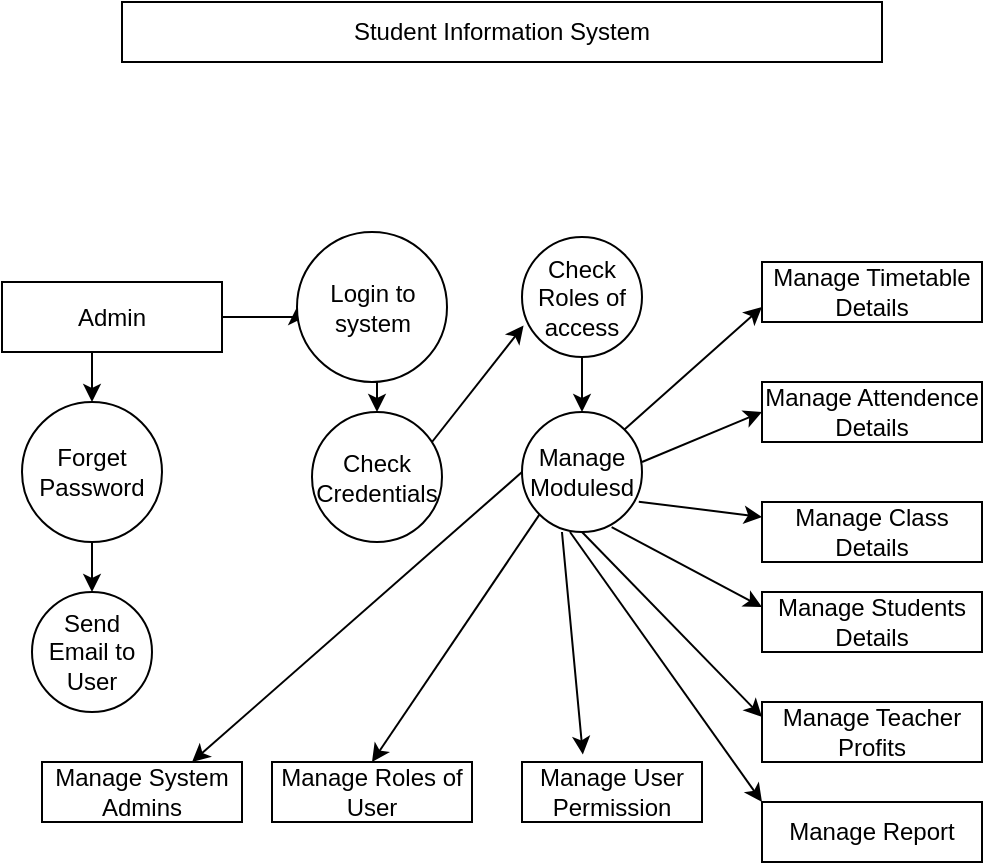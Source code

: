 <mxfile version="28.1.1">
  <diagram name="Page-1" id="6Of7TnZSyuCQcSVnuHFO">
    <mxGraphModel dx="600" dy="362" grid="1" gridSize="10" guides="1" tooltips="1" connect="1" arrows="1" fold="1" page="1" pageScale="1" pageWidth="850" pageHeight="1100" math="0" shadow="0">
      <root>
        <mxCell id="0" />
        <mxCell id="1" parent="0" />
        <mxCell id="G8jOpBJ_9UB5INHxb9fo-1" value="Student Information System" style="rounded=0;whiteSpace=wrap;html=1;" vertex="1" parent="1">
          <mxGeometry x="80" y="10" width="380" height="30" as="geometry" />
        </mxCell>
        <mxCell id="G8jOpBJ_9UB5INHxb9fo-50" style="edgeStyle=orthogonalEdgeStyle;rounded=0;orthogonalLoop=1;jettySize=auto;html=1;entryX=0.5;entryY=0;entryDx=0;entryDy=0;" edge="1" parent="1" target="G8jOpBJ_9UB5INHxb9fo-22">
          <mxGeometry relative="1" as="geometry">
            <mxPoint x="60" y="180" as="sourcePoint" />
          </mxGeometry>
        </mxCell>
        <mxCell id="G8jOpBJ_9UB5INHxb9fo-51" style="edgeStyle=orthogonalEdgeStyle;rounded=0;orthogonalLoop=1;jettySize=auto;html=1;exitX=0.25;exitY=0;exitDx=0;exitDy=0;" edge="1" parent="1" source="G8jOpBJ_9UB5INHxb9fo-2">
          <mxGeometry relative="1" as="geometry">
            <mxPoint x="48" y="150" as="targetPoint" />
          </mxGeometry>
        </mxCell>
        <mxCell id="G8jOpBJ_9UB5INHxb9fo-57" style="edgeStyle=orthogonalEdgeStyle;rounded=0;orthogonalLoop=1;jettySize=auto;html=1;exitX=1;exitY=0.5;exitDx=0;exitDy=0;entryX=0;entryY=0.5;entryDx=0;entryDy=0;" edge="1" parent="1" source="G8jOpBJ_9UB5INHxb9fo-2" target="G8jOpBJ_9UB5INHxb9fo-3">
          <mxGeometry relative="1" as="geometry" />
        </mxCell>
        <mxCell id="G8jOpBJ_9UB5INHxb9fo-2" value="Admin" style="rounded=0;whiteSpace=wrap;html=1;" vertex="1" parent="1">
          <mxGeometry x="20" y="150" width="110" height="35" as="geometry" />
        </mxCell>
        <mxCell id="G8jOpBJ_9UB5INHxb9fo-48" style="edgeStyle=orthogonalEdgeStyle;rounded=0;orthogonalLoop=1;jettySize=auto;html=1;exitX=0.5;exitY=1;exitDx=0;exitDy=0;entryX=0.5;entryY=0;entryDx=0;entryDy=0;" edge="1" parent="1" source="G8jOpBJ_9UB5INHxb9fo-3" target="G8jOpBJ_9UB5INHxb9fo-47">
          <mxGeometry relative="1" as="geometry" />
        </mxCell>
        <mxCell id="G8jOpBJ_9UB5INHxb9fo-3" value="Login to system" style="ellipse;whiteSpace=wrap;html=1;aspect=fixed;" vertex="1" parent="1">
          <mxGeometry x="167.5" y="125" width="75" height="75" as="geometry" />
        </mxCell>
        <mxCell id="G8jOpBJ_9UB5INHxb9fo-65" style="edgeStyle=orthogonalEdgeStyle;rounded=0;orthogonalLoop=1;jettySize=auto;html=1;exitX=0.5;exitY=1;exitDx=0;exitDy=0;entryX=0.5;entryY=0;entryDx=0;entryDy=0;" edge="1" parent="1" source="G8jOpBJ_9UB5INHxb9fo-7" target="G8jOpBJ_9UB5INHxb9fo-16">
          <mxGeometry relative="1" as="geometry" />
        </mxCell>
        <mxCell id="G8jOpBJ_9UB5INHxb9fo-7" value="Check Roles of access" style="ellipse;whiteSpace=wrap;html=1;aspect=fixed;" vertex="1" parent="1">
          <mxGeometry x="280" y="127.5" width="60" height="60" as="geometry" />
        </mxCell>
        <mxCell id="G8jOpBJ_9UB5INHxb9fo-8" value="Manage Timetable Details" style="rounded=0;whiteSpace=wrap;html=1;" vertex="1" parent="1">
          <mxGeometry x="400" y="140" width="110" height="30" as="geometry" />
        </mxCell>
        <mxCell id="G8jOpBJ_9UB5INHxb9fo-9" value="Manage Attendence Details" style="rounded=0;whiteSpace=wrap;html=1;" vertex="1" parent="1">
          <mxGeometry x="400" y="200" width="110" height="30" as="geometry" />
        </mxCell>
        <mxCell id="G8jOpBJ_9UB5INHxb9fo-10" value="Manage Class Details" style="rounded=0;whiteSpace=wrap;html=1;" vertex="1" parent="1">
          <mxGeometry x="400" y="260" width="110" height="30" as="geometry" />
        </mxCell>
        <mxCell id="G8jOpBJ_9UB5INHxb9fo-12" style="edgeStyle=orthogonalEdgeStyle;rounded=0;orthogonalLoop=1;jettySize=auto;html=1;" edge="1" parent="1">
          <mxGeometry relative="1" as="geometry">
            <mxPoint x="510" y="350" as="targetPoint" />
            <mxPoint x="510" y="350" as="sourcePoint" />
          </mxGeometry>
        </mxCell>
        <mxCell id="G8jOpBJ_9UB5INHxb9fo-11" value="Manage Students Details" style="rounded=0;whiteSpace=wrap;html=1;" vertex="1" parent="1">
          <mxGeometry x="400" y="305" width="110" height="30" as="geometry" />
        </mxCell>
        <mxCell id="G8jOpBJ_9UB5INHxb9fo-13" value="Manage Teacher Profits" style="rounded=0;whiteSpace=wrap;html=1;" vertex="1" parent="1">
          <mxGeometry x="400" y="360" width="110" height="30" as="geometry" />
        </mxCell>
        <mxCell id="G8jOpBJ_9UB5INHxb9fo-16" value="Manage Modulesd" style="ellipse;whiteSpace=wrap;html=1;aspect=fixed;" vertex="1" parent="1">
          <mxGeometry x="280" y="215" width="60" height="60" as="geometry" />
        </mxCell>
        <mxCell id="G8jOpBJ_9UB5INHxb9fo-36" style="edgeStyle=orthogonalEdgeStyle;rounded=0;orthogonalLoop=1;jettySize=auto;html=1;exitX=0.5;exitY=1;exitDx=0;exitDy=0;entryX=0;entryY=0.5;entryDx=0;entryDy=0;" edge="1" parent="1" source="G8jOpBJ_9UB5INHxb9fo-22" target="G8jOpBJ_9UB5INHxb9fo-23">
          <mxGeometry relative="1" as="geometry" />
        </mxCell>
        <mxCell id="G8jOpBJ_9UB5INHxb9fo-22" value="Forget Password" style="ellipse;whiteSpace=wrap;html=1;aspect=fixed;" vertex="1" parent="1">
          <mxGeometry x="30" y="210" width="70" height="70" as="geometry" />
        </mxCell>
        <mxCell id="G8jOpBJ_9UB5INHxb9fo-23" value="Send Email to User" style="ellipse;whiteSpace=wrap;html=1;aspect=fixed;direction=south;" vertex="1" parent="1">
          <mxGeometry x="35" y="305" width="60" height="60" as="geometry" />
        </mxCell>
        <mxCell id="G8jOpBJ_9UB5INHxb9fo-24" value="Manage System Admins" style="rounded=0;whiteSpace=wrap;html=1;" vertex="1" parent="1">
          <mxGeometry x="40" y="390" width="100" height="30" as="geometry" />
        </mxCell>
        <mxCell id="G8jOpBJ_9UB5INHxb9fo-25" value="Manage Roles of User" style="rounded=0;whiteSpace=wrap;html=1;" vertex="1" parent="1">
          <mxGeometry x="155" y="390" width="100" height="30" as="geometry" />
        </mxCell>
        <mxCell id="G8jOpBJ_9UB5INHxb9fo-26" value="Manage User Permission" style="rounded=0;whiteSpace=wrap;html=1;" vertex="1" parent="1">
          <mxGeometry x="280" y="390" width="90" height="30" as="geometry" />
        </mxCell>
        <mxCell id="G8jOpBJ_9UB5INHxb9fo-47" value="Check Credentials" style="ellipse;whiteSpace=wrap;html=1;aspect=fixed;" vertex="1" parent="1">
          <mxGeometry x="175" y="215" width="65" height="65" as="geometry" />
        </mxCell>
        <mxCell id="G8jOpBJ_9UB5INHxb9fo-62" value="" style="endArrow=classic;html=1;rounded=0;entryX=0.013;entryY=0.738;entryDx=0;entryDy=0;entryPerimeter=0;" edge="1" parent="1" target="G8jOpBJ_9UB5INHxb9fo-7">
          <mxGeometry width="50" height="50" relative="1" as="geometry">
            <mxPoint x="235" y="230" as="sourcePoint" />
            <mxPoint x="275" y="180" as="targetPoint" />
            <Array as="points" />
          </mxGeometry>
        </mxCell>
        <mxCell id="G8jOpBJ_9UB5INHxb9fo-69" value="" style="endArrow=classic;html=1;rounded=0;entryX=0;entryY=0.75;entryDx=0;entryDy=0;exitX=1;exitY=0;exitDx=0;exitDy=0;" edge="1" parent="1" source="G8jOpBJ_9UB5INHxb9fo-16" target="G8jOpBJ_9UB5INHxb9fo-8">
          <mxGeometry width="50" height="50" relative="1" as="geometry">
            <mxPoint x="270" y="310" as="sourcePoint" />
            <mxPoint x="390" y="180" as="targetPoint" />
          </mxGeometry>
        </mxCell>
        <mxCell id="G8jOpBJ_9UB5INHxb9fo-70" value="" style="endArrow=classic;html=1;rounded=0;" edge="1" parent="1">
          <mxGeometry width="50" height="50" relative="1" as="geometry">
            <mxPoint x="340" y="240" as="sourcePoint" />
            <mxPoint x="400" y="215" as="targetPoint" />
            <Array as="points">
              <mxPoint x="340" y="240" />
            </Array>
          </mxGeometry>
        </mxCell>
        <mxCell id="G8jOpBJ_9UB5INHxb9fo-72" value="" style="endArrow=classic;html=1;rounded=0;exitX=0.973;exitY=0.747;exitDx=0;exitDy=0;exitPerimeter=0;entryX=0;entryY=0.25;entryDx=0;entryDy=0;" edge="1" parent="1" source="G8jOpBJ_9UB5INHxb9fo-16" target="G8jOpBJ_9UB5INHxb9fo-10">
          <mxGeometry width="50" height="50" relative="1" as="geometry">
            <mxPoint x="360" y="300" as="sourcePoint" />
            <mxPoint x="380" y="270" as="targetPoint" />
          </mxGeometry>
        </mxCell>
        <mxCell id="G8jOpBJ_9UB5INHxb9fo-73" value="" style="endArrow=classic;html=1;rounded=0;entryX=0;entryY=0.25;entryDx=0;entryDy=0;exitX=0.747;exitY=0.96;exitDx=0;exitDy=0;exitPerimeter=0;" edge="1" parent="1" source="G8jOpBJ_9UB5INHxb9fo-16" target="G8jOpBJ_9UB5INHxb9fo-11">
          <mxGeometry width="50" height="50" relative="1" as="geometry">
            <mxPoint x="330" y="320" as="sourcePoint" />
            <mxPoint x="300" y="280" as="targetPoint" />
          </mxGeometry>
        </mxCell>
        <mxCell id="G8jOpBJ_9UB5INHxb9fo-74" value="" style="endArrow=classic;html=1;rounded=0;exitX=0.5;exitY=1;exitDx=0;exitDy=0;entryX=0;entryY=0.25;entryDx=0;entryDy=0;" edge="1" parent="1" source="G8jOpBJ_9UB5INHxb9fo-16" target="G8jOpBJ_9UB5INHxb9fo-13">
          <mxGeometry width="50" height="50" relative="1" as="geometry">
            <mxPoint x="330" y="320" as="sourcePoint" />
            <mxPoint x="410" y="380" as="targetPoint" />
          </mxGeometry>
        </mxCell>
        <mxCell id="G8jOpBJ_9UB5INHxb9fo-77" value="" style="endArrow=classic;html=1;rounded=0;entryX=0.5;entryY=0;entryDx=0;entryDy=0;exitX=0;exitY=1;exitDx=0;exitDy=0;" edge="1" parent="1" source="G8jOpBJ_9UB5INHxb9fo-16" target="G8jOpBJ_9UB5INHxb9fo-25">
          <mxGeometry width="50" height="50" relative="1" as="geometry">
            <mxPoint x="250" y="330" as="sourcePoint" />
            <mxPoint x="200" y="360" as="targetPoint" />
          </mxGeometry>
        </mxCell>
        <mxCell id="G8jOpBJ_9UB5INHxb9fo-78" value="" style="endArrow=classic;html=1;rounded=0;entryX=0.75;entryY=0;entryDx=0;entryDy=0;exitX=0;exitY=0.5;exitDx=0;exitDy=0;" edge="1" parent="1" source="G8jOpBJ_9UB5INHxb9fo-16" target="G8jOpBJ_9UB5INHxb9fo-24">
          <mxGeometry width="50" height="50" relative="1" as="geometry">
            <mxPoint x="140" y="360" as="sourcePoint" />
            <mxPoint x="190" y="310" as="targetPoint" />
          </mxGeometry>
        </mxCell>
        <mxCell id="G8jOpBJ_9UB5INHxb9fo-79" value="" style="endArrow=classic;html=1;rounded=0;entryX=0.338;entryY=-0.127;entryDx=0;entryDy=0;entryPerimeter=0;exitX=0.333;exitY=1;exitDx=0;exitDy=0;exitPerimeter=0;" edge="1" parent="1" source="G8jOpBJ_9UB5INHxb9fo-16" target="G8jOpBJ_9UB5INHxb9fo-26">
          <mxGeometry width="50" height="50" relative="1" as="geometry">
            <mxPoint x="250" y="330" as="sourcePoint" />
            <mxPoint x="310" y="360" as="targetPoint" />
          </mxGeometry>
        </mxCell>
        <mxCell id="G8jOpBJ_9UB5INHxb9fo-80" value="Manage Report" style="rounded=0;whiteSpace=wrap;html=1;" vertex="1" parent="1">
          <mxGeometry x="400" y="410" width="110" height="30" as="geometry" />
        </mxCell>
        <mxCell id="G8jOpBJ_9UB5INHxb9fo-81" value="" style="endArrow=classic;html=1;rounded=0;entryX=0;entryY=0;entryDx=0;entryDy=0;exitX=0.4;exitY=1;exitDx=0;exitDy=0;exitPerimeter=0;" edge="1" parent="1" source="G8jOpBJ_9UB5INHxb9fo-16" target="G8jOpBJ_9UB5INHxb9fo-80">
          <mxGeometry width="50" height="50" relative="1" as="geometry">
            <mxPoint x="240" y="330" as="sourcePoint" />
            <mxPoint x="290" y="280" as="targetPoint" />
          </mxGeometry>
        </mxCell>
      </root>
    </mxGraphModel>
  </diagram>
</mxfile>

